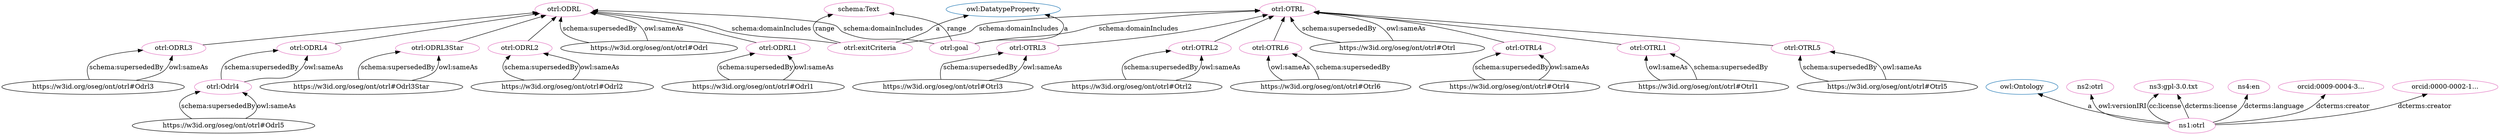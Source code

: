 digraph G {
  rankdir=BT
  node[height=.3]
"https://w3id.org/oseg/ont/otrl#ODRL1" [fillcolor="#1f77b4" color="#1f77b4" label="otrl:ODRL1"]
"https://w3id.org/oseg/ont/otrl#OTRL4" [fillcolor="#1f77b4" color="#1f77b4" label="otrl:OTRL4"]
"https://w3id.org/oseg/ont/otrl#ODRL3" [fillcolor="#1f77b4" color="#1f77b4" label="otrl:ODRL3"]
"https://w3id.org/oseg/ont/otrl#OTRL1" [fillcolor="#1f77b4" color="#1f77b4" label="otrl:OTRL1"]
"https://w3id.org/oseg/ont/otrl#ODRL4" [fillcolor="#1f77b4" color="#1f77b4" label="otrl:ODRL4"]
"http://www.w3.org/2002/07/owl#Ontology" [fillcolor="#1f77b4" color="#1f77b4" label="owl:Ontology"]
"https://w3id.org/oseg/ont/otrl#ODRL3Star" [fillcolor="#1f77b4" color="#1f77b4" label="otrl:ODRL3Star"]
"http://www.w3.org/2002/07/owl#DatatypeProperty" [fillcolor="#1f77b4" color="#1f77b4" label="owl:DatatypeProperty"]
"https://w3id.org/oseg/ont/otrl#OTRL" [fillcolor="#1f77b4" color="#1f77b4" label="otrl:OTRL"]
"https://w3id.org/oseg/ont/otrl#OTRL5" [fillcolor="#1f77b4" color="#1f77b4" label="otrl:OTRL5"]
"https://w3id.org/oseg/ont/otrl#OTRL3" [fillcolor="#1f77b4" color="#1f77b4" label="otrl:OTRL3"]
"https://w3id.org/oseg/ont/otrl#ODRL" [fillcolor="#1f77b4" color="#1f77b4" label="otrl:ODRL"]
"https://w3id.org/oseg/ont/otrl#OTRL2" [fillcolor="#1f77b4" color="#1f77b4" label="otrl:OTRL2"]
"https://w3id.org/oseg/ont/otrl#OTRL6" [fillcolor="#1f77b4" color="#1f77b4" label="otrl:OTRL6"]
"https://w3id.org/oseg/ont/otrl#ODRL2" [fillcolor="#1f77b4" color="#1f77b4" label="otrl:ODRL2"]
"https://w3id.org/oseg/ont/otrl#OTRL" [fillcolor="#e377c2" color="#e377c2" label="otrl:OTRL"]
"https://w3id.org/oseg/ont/otrl" [fillcolor="#e377c2" color="#e377c2" label="ns1:otrl"]
"https://w3id.org/oseg/ont/otrl#OTRL6" [fillcolor="#e377c2" color="#e377c2" label="otrl:OTRL6"]
"https://w3id.org/oseg/ont/otrl#Odrl4" [fillcolor="#e377c2" color="#e377c2" label="otrl:Odrl4"]
"https://w3id.org/oseg/ont/otrl#ODRL" [fillcolor="#e377c2" color="#e377c2" label="otrl:ODRL"]
"https://w3id.org/oseg/ont/1.1.0/otrl" [fillcolor="#e377c2" color="#e377c2" label="ns2:otrl"]
"https://w3id.org/oseg/ont/otrl#ODRL3" [fillcolor="#e377c2" color="#e377c2" label="otrl:ODRL3"]
"https://w3id.org/oseg/ont/otrl#ODRL3Star" [fillcolor="#e377c2" color="#e377c2" label="otrl:ODRL3Star"]
"https://w3id.org/oseg/ont/otrl#OTRL5" [fillcolor="#e377c2" color="#e377c2" label="otrl:OTRL5"]
"https://www.gnu.org/licenses/gpl-3.0.txt" [fillcolor="#e377c2" color="#e377c2" label="ns3:gpl-3.0.txt"]
"https://w3id.org/oseg/ont/otrl#OTRL1" [fillcolor="#e377c2" color="#e377c2" label="otrl:OTRL1"]
"http://id.loc.gov/vocabulary/iso639-1/en" [fillcolor="#e377c2" color="#e377c2" label="ns4:en"]
"https://w3id.org/oseg/ont/otrl#OTRL2" [fillcolor="#e377c2" color="#e377c2" label="otrl:OTRL2"]
"https://w3id.org/oseg/ont/otrl#ODRL2" [fillcolor="#e377c2" color="#e377c2" label="otrl:ODRL2"]
"https://orcid.org/0009-0004-3559-6542" [fillcolor="#e377c2" color="#e377c2" label="orcid:0009-0004-3..."]
"https://w3id.org/oseg/ont/otrl#exitCriteria" [fillcolor="#e377c2" color="#e377c2" label="otrl:exitCriteria"]
"http://schema.org/Text" [fillcolor="#e377c2" color="#e377c2" label="schema:Text"]
"https://w3id.org/oseg/ont/otrl#ODRL4" [fillcolor="#e377c2" color="#e377c2" label="otrl:ODRL4"]
"https://w3id.org/oseg/ont/otrl#OTRL3" [fillcolor="#e377c2" color="#e377c2" label="otrl:OTRL3"]
"https://w3id.org/oseg/ont/otrl#goal" [fillcolor="#e377c2" color="#e377c2" label="otrl:goal"]
"https://orcid.org/0000-0002-1611-7129" [fillcolor="#e377c2" color="#e377c2" label="orcid:0000-0002-1..."]
"https://w3id.org/oseg/ont/otrl#OTRL4" [fillcolor="#e377c2" color="#e377c2" label="otrl:OTRL4"]
"https://w3id.org/oseg/ont/otrl#ODRL1" [fillcolor="#e377c2" color="#e377c2" label="otrl:ODRL1"]
  "https://w3id.org/oseg/ont/otrl#OTRL5" -> "https://w3id.org/oseg/ont/otrl#OTRL" [label=""]
  "https://w3id.org/oseg/ont/otrl#Odrl5" -> "https://w3id.org/oseg/ont/otrl#Odrl4" [label="schema:supersededBy"]
  "https://w3id.org/oseg/ont/otrl" -> "http://www.w3.org/2002/07/owl#Ontology" [label="a"]
  "https://w3id.org/oseg/ont/otrl#Otrl6" -> "https://w3id.org/oseg/ont/otrl#OTRL6" [label="owl:sameAs"]
  "https://w3id.org/oseg/ont/otrl#goal" -> "https://w3id.org/oseg/ont/otrl#ODRL" [label="schema:domainIncludes"]
  "https://w3id.org/oseg/ont/otrl#Odrl3" -> "https://w3id.org/oseg/ont/otrl#ODRL3" [label="schema:supersededBy"]
  "https://w3id.org/oseg/ont/otrl" -> "https://w3id.org/oseg/ont/1.1.0/otrl" [label="owl:versionIRI"]
  "https://w3id.org/oseg/ont/otrl#Odrl" -> "https://w3id.org/oseg/ont/otrl#ODRL" [label="owl:sameAs"]
  "https://w3id.org/oseg/ont/otrl#Odrl3Star" -> "https://w3id.org/oseg/ont/otrl#ODRL3Star" [label="schema:supersededBy"]
  "https://w3id.org/oseg/ont/otrl#Otrl5" -> "https://w3id.org/oseg/ont/otrl#OTRL5" [label="schema:supersededBy"]
  "https://w3id.org/oseg/ont/otrl" -> "https://www.gnu.org/licenses/gpl-3.0.txt" [label="cc:license"]
  "https://w3id.org/oseg/ont/otrl#Otrl1" -> "https://w3id.org/oseg/ont/otrl#OTRL1" [label="owl:sameAs"]
  "https://w3id.org/oseg/ont/otrl" -> "http://id.loc.gov/vocabulary/iso639-1/en" [label="dcterms:language"]
  "https://w3id.org/oseg/ont/otrl#Otrl2" -> "https://w3id.org/oseg/ont/otrl#OTRL2" [label="schema:supersededBy"]
  "https://w3id.org/oseg/ont/otrl#Odrl2" -> "https://w3id.org/oseg/ont/otrl#ODRL2" [label="schema:supersededBy"]
  "https://w3id.org/oseg/ont/otrl" -> "https://orcid.org/0009-0004-3559-6542" [label="dcterms:creator"]
  "https://w3id.org/oseg/ont/otrl#exitCriteria" -> "http://www.w3.org/2002/07/owl#DatatypeProperty" [label="a"]
  "https://w3id.org/oseg/ont/otrl#Odrl5" -> "https://w3id.org/oseg/ont/otrl#Odrl4" [label="owl:sameAs"]
  "https://w3id.org/oseg/ont/otrl#goal" -> "http://schema.org/Text" [label="range"]
  "https://w3id.org/oseg/ont/otrl#ODRL2" -> "https://w3id.org/oseg/ont/otrl#ODRL" [label=""]
  "https://w3id.org/oseg/ont/otrl#Otrl" -> "https://w3id.org/oseg/ont/otrl#OTRL" [label="owl:sameAs"]
  "https://w3id.org/oseg/ont/otrl#exitCriteria" -> "https://w3id.org/oseg/ont/otrl#OTRL" [label="schema:domainIncludes"]
  "https://w3id.org/oseg/ont/otrl#Odrl4" -> "https://w3id.org/oseg/ont/otrl#ODRL4" [label="schema:supersededBy"]
  "https://w3id.org/oseg/ont/otrl#Otrl1" -> "https://w3id.org/oseg/ont/otrl#OTRL1" [label="schema:supersededBy"]
  "https://w3id.org/oseg/ont/otrl#ODRL1" -> "https://w3id.org/oseg/ont/otrl#ODRL" [label=""]
  "https://w3id.org/oseg/ont/otrl#exitCriteria" -> "http://schema.org/Text" [label="range"]
  "https://w3id.org/oseg/ont/otrl#Otrl3" -> "https://w3id.org/oseg/ont/otrl#OTRL3" [label="schema:supersededBy"]
  "https://w3id.org/oseg/ont/otrl#goal" -> "http://www.w3.org/2002/07/owl#DatatypeProperty" [label="a"]
  "https://w3id.org/oseg/ont/otrl" -> "https://orcid.org/0000-0002-1611-7129" [label="dcterms:creator"]
  "https://w3id.org/oseg/ont/otrl#Otrl4" -> "https://w3id.org/oseg/ont/otrl#OTRL4" [label="schema:supersededBy"]
  "https://w3id.org/oseg/ont/otrl#Odrl2" -> "https://w3id.org/oseg/ont/otrl#ODRL2" [label="owl:sameAs"]
  "https://w3id.org/oseg/ont/otrl#Odrl1" -> "https://w3id.org/oseg/ont/otrl#ODRL1" [label="schema:supersededBy"]
  "https://w3id.org/oseg/ont/otrl#OTRL1" -> "https://w3id.org/oseg/ont/otrl#OTRL" [label=""]
  "https://w3id.org/oseg/ont/otrl#ODRL3Star" -> "https://w3id.org/oseg/ont/otrl#ODRL" [label=""]
  "https://w3id.org/oseg/ont/otrl#OTRL6" -> "https://w3id.org/oseg/ont/otrl#OTRL" [label=""]
  "https://w3id.org/oseg/ont/otrl#OTRL4" -> "https://w3id.org/oseg/ont/otrl#OTRL" [label=""]
  "https://w3id.org/oseg/ont/otrl#Otrl5" -> "https://w3id.org/oseg/ont/otrl#OTRL5" [label="owl:sameAs"]
  "https://w3id.org/oseg/ont/otrl#Otrl3" -> "https://w3id.org/oseg/ont/otrl#OTRL3" [label="owl:sameAs"]
  "https://w3id.org/oseg/ont/otrl#Otrl4" -> "https://w3id.org/oseg/ont/otrl#OTRL4" [label="owl:sameAs"]
  "https://w3id.org/oseg/ont/otrl#Otrl2" -> "https://w3id.org/oseg/ont/otrl#OTRL2" [label="owl:sameAs"]
  "https://w3id.org/oseg/ont/otrl" -> "https://www.gnu.org/licenses/gpl-3.0.txt" [label="dcterms:license"]
  "https://w3id.org/oseg/ont/otrl#Odrl1" -> "https://w3id.org/oseg/ont/otrl#ODRL1" [label="owl:sameAs"]
  "https://w3id.org/oseg/ont/otrl#Otrl6" -> "https://w3id.org/oseg/ont/otrl#OTRL6" [label="schema:supersededBy"]
  "https://w3id.org/oseg/ont/otrl#goal" -> "https://w3id.org/oseg/ont/otrl#OTRL" [label="schema:domainIncludes"]
  "https://w3id.org/oseg/ont/otrl#ODRL3" -> "https://w3id.org/oseg/ont/otrl#ODRL" [label=""]
  "https://w3id.org/oseg/ont/otrl#OTRL2" -> "https://w3id.org/oseg/ont/otrl#OTRL" [label=""]
  "https://w3id.org/oseg/ont/otrl#ODRL4" -> "https://w3id.org/oseg/ont/otrl#ODRL" [label=""]
  "https://w3id.org/oseg/ont/otrl#Otrl" -> "https://w3id.org/oseg/ont/otrl#OTRL" [label="schema:supersededBy"]
  "https://w3id.org/oseg/ont/otrl#OTRL3" -> "https://w3id.org/oseg/ont/otrl#OTRL" [label=""]
  "https://w3id.org/oseg/ont/otrl#Odrl" -> "https://w3id.org/oseg/ont/otrl#ODRL" [label="schema:supersededBy"]
  "https://w3id.org/oseg/ont/otrl#Odrl3" -> "https://w3id.org/oseg/ont/otrl#ODRL3" [label="owl:sameAs"]
  "https://w3id.org/oseg/ont/otrl#exitCriteria" -> "https://w3id.org/oseg/ont/otrl#ODRL" [label="schema:domainIncludes"]
  "https://w3id.org/oseg/ont/otrl#Odrl4" -> "https://w3id.org/oseg/ont/otrl#ODRL4" [label="owl:sameAs"]
  "https://w3id.org/oseg/ont/otrl#Odrl3Star" -> "https://w3id.org/oseg/ont/otrl#ODRL3Star" [label="owl:sameAs"]
}
